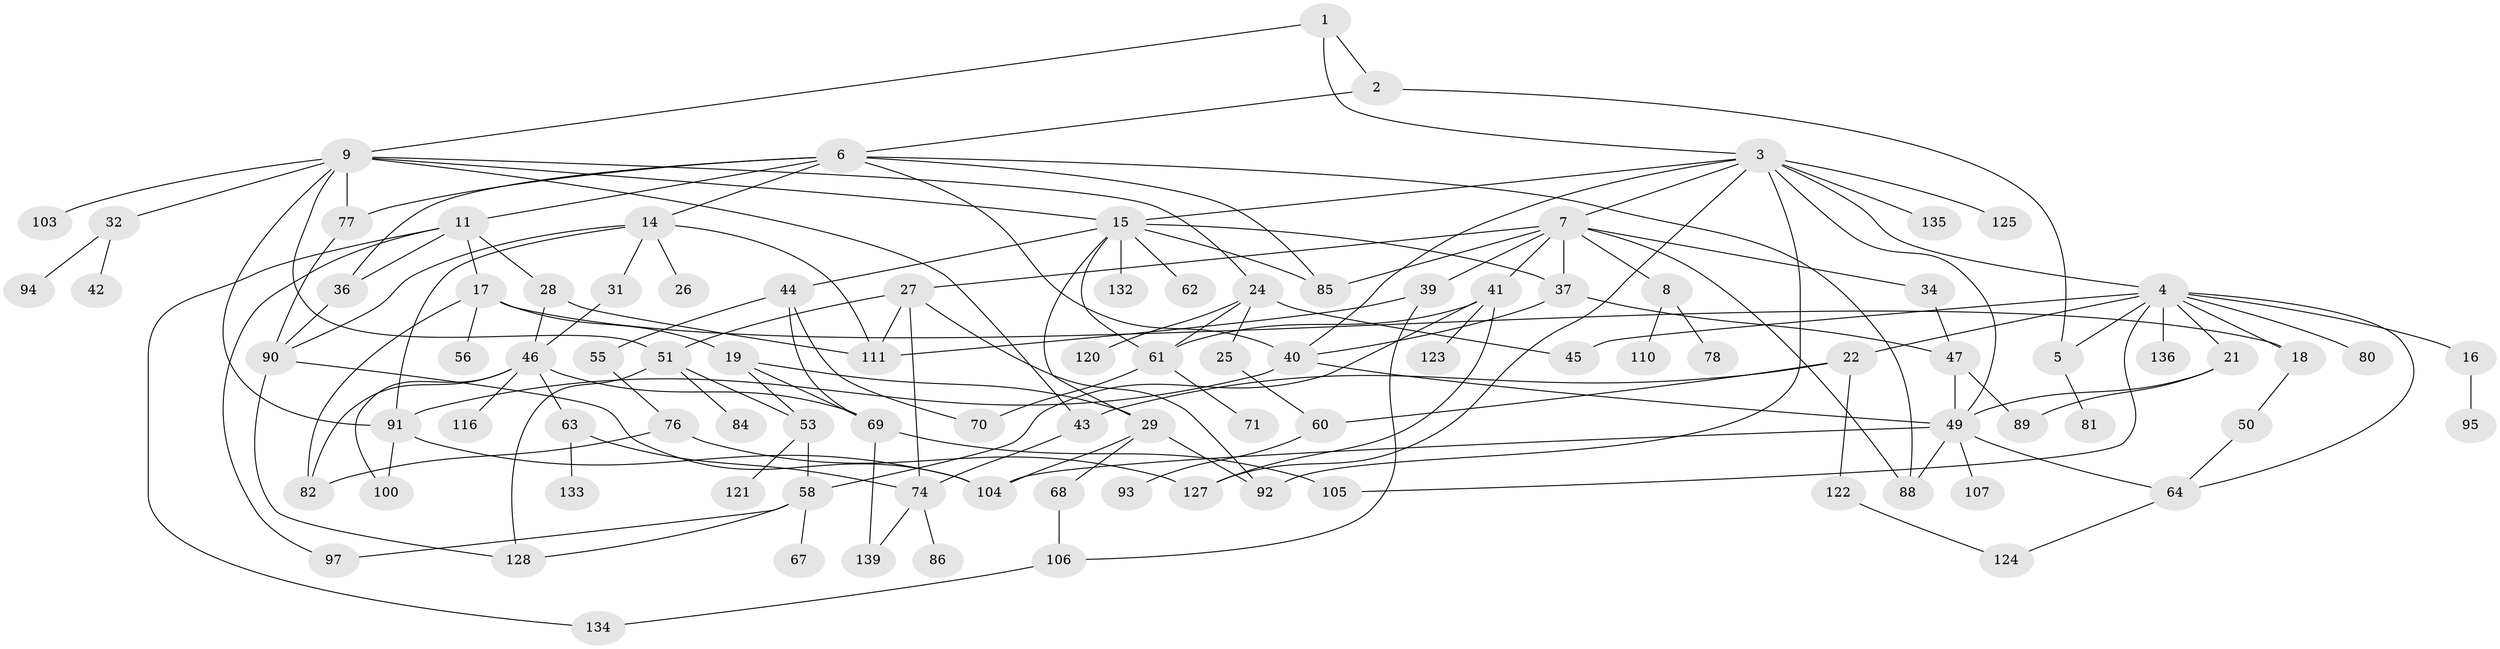 // original degree distribution, {3: 0.22302158273381295, 4: 0.1223021582733813, 7: 0.02877697841726619, 9: 0.014388489208633094, 5: 0.09352517985611511, 6: 0.014388489208633094, 2: 0.28776978417266186, 1: 0.2158273381294964}
// Generated by graph-tools (version 1.1) at 2025/10/02/27/25 16:10:52]
// undirected, 97 vertices, 155 edges
graph export_dot {
graph [start="1"]
  node [color=gray90,style=filled];
  1;
  2 [super="+119"];
  3 [super="+13"];
  4 [super="+10"];
  5 [super="+48"];
  6 [super="+131"];
  7 [super="+20"];
  8 [super="+12"];
  9;
  11 [super="+65"];
  14 [super="+23"];
  15 [super="+38"];
  16 [super="+118"];
  17 [super="+130"];
  18 [super="+57"];
  19;
  21 [super="+33"];
  22 [super="+35"];
  24 [super="+54"];
  25;
  26;
  27 [super="+30"];
  28 [super="+87"];
  29 [super="+98"];
  31;
  32;
  34;
  36 [super="+137"];
  37;
  39 [super="+102"];
  40 [super="+59"];
  41 [super="+66"];
  42;
  43 [super="+101"];
  44;
  45;
  46 [super="+73"];
  47 [super="+129"];
  49 [super="+126"];
  50 [super="+52"];
  51 [super="+83"];
  53 [super="+72"];
  55;
  56;
  58;
  60;
  61 [super="+113"];
  62;
  63;
  64 [super="+75"];
  67;
  68;
  69 [super="+114"];
  70;
  71;
  74;
  76;
  77 [super="+79"];
  78;
  80;
  81;
  82;
  84;
  85;
  86;
  88 [super="+115"];
  89;
  90 [super="+138"];
  91 [super="+96"];
  92 [super="+99"];
  93;
  94 [super="+117"];
  95;
  97 [super="+108"];
  100 [super="+109"];
  103;
  104 [super="+112"];
  105;
  106;
  107;
  110;
  111;
  116;
  120;
  121;
  122;
  123;
  124;
  125;
  127;
  128;
  132;
  133;
  134;
  135;
  136;
  139;
  1 -- 2;
  1 -- 3;
  1 -- 9;
  2 -- 6;
  2 -- 5;
  3 -- 4;
  3 -- 7;
  3 -- 40;
  3 -- 135;
  3 -- 125;
  3 -- 127;
  3 -- 15;
  3 -- 49;
  3 -- 92;
  4 -- 5;
  4 -- 21;
  4 -- 22;
  4 -- 64;
  4 -- 80;
  4 -- 136;
  4 -- 105;
  4 -- 16;
  4 -- 18;
  4 -- 45;
  5 -- 81;
  6 -- 11;
  6 -- 14;
  6 -- 36;
  6 -- 85;
  6 -- 40;
  6 -- 88;
  6 -- 77;
  7 -- 8;
  7 -- 27;
  7 -- 37;
  7 -- 39;
  7 -- 41;
  7 -- 34;
  7 -- 85;
  7 -- 88;
  8 -- 78;
  8 -- 110;
  9 -- 15;
  9 -- 24;
  9 -- 32;
  9 -- 43;
  9 -- 51;
  9 -- 77;
  9 -- 91;
  9 -- 103;
  11 -- 17;
  11 -- 28;
  11 -- 36;
  11 -- 134;
  11 -- 97;
  14 -- 26;
  14 -- 31;
  14 -- 90;
  14 -- 111;
  14 -- 91;
  15 -- 44;
  15 -- 132;
  15 -- 85;
  15 -- 61;
  15 -- 37;
  15 -- 29;
  15 -- 62;
  16 -- 95;
  17 -- 19;
  17 -- 56;
  17 -- 18;
  17 -- 82;
  18 -- 50;
  19 -- 29;
  19 -- 53;
  19 -- 69;
  21 -- 89;
  21 -- 49;
  22 -- 122;
  22 -- 43;
  22 -- 60;
  24 -- 25;
  24 -- 45;
  24 -- 120;
  24 -- 61;
  25 -- 60;
  27 -- 111;
  27 -- 74;
  27 -- 92;
  27 -- 51;
  28 -- 46;
  28 -- 111;
  29 -- 68;
  29 -- 104;
  29 -- 92;
  31 -- 46;
  32 -- 42;
  32 -- 94;
  34 -- 47;
  36 -- 90;
  37 -- 47;
  37 -- 40;
  39 -- 111;
  39 -- 106;
  40 -- 49;
  40 -- 91;
  41 -- 61;
  41 -- 58;
  41 -- 127;
  41 -- 123;
  43 -- 74;
  44 -- 55;
  44 -- 70;
  44 -- 69;
  46 -- 63;
  46 -- 69;
  46 -- 82;
  46 -- 116;
  46 -- 100;
  47 -- 49;
  47 -- 89;
  49 -- 88;
  49 -- 107;
  49 -- 64;
  49 -- 104;
  50 -- 64;
  51 -- 53;
  51 -- 84;
  51 -- 128;
  53 -- 58;
  53 -- 121;
  55 -- 76;
  58 -- 67;
  58 -- 97;
  58 -- 128;
  60 -- 93;
  61 -- 70;
  61 -- 71;
  63 -- 133;
  63 -- 74;
  64 -- 124;
  68 -- 106;
  69 -- 105;
  69 -- 139;
  74 -- 86;
  74 -- 139;
  76 -- 127;
  76 -- 82;
  77 -- 90;
  90 -- 128;
  90 -- 104;
  91 -- 100;
  91 -- 104;
  106 -- 134;
  122 -- 124;
}
